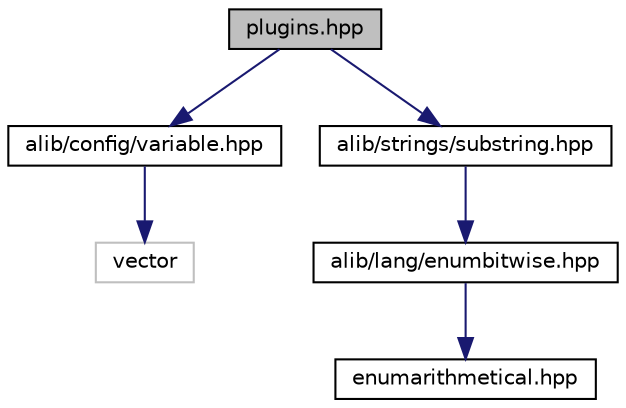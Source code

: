 digraph "plugins.hpp"
{
  edge [fontname="Helvetica",fontsize="10",labelfontname="Helvetica",labelfontsize="10"];
  node [fontname="Helvetica",fontsize="10",shape=record];
  Node0 [label="plugins.hpp",height=0.2,width=0.4,color="black", fillcolor="grey75", style="filled", fontcolor="black"];
  Node0 -> Node1 [color="midnightblue",fontsize="10",style="solid",fontname="Helvetica"];
  Node1 [label="alib/config/variable.hpp",height=0.2,width=0.4,color="black", fillcolor="white", style="filled",URL="$variable_8hpp.html"];
  Node1 -> Node2 [color="midnightblue",fontsize="10",style="solid",fontname="Helvetica"];
  Node2 [label="vector",height=0.2,width=0.4,color="grey75", fillcolor="white", style="filled"];
  Node0 -> Node3 [color="midnightblue",fontsize="10",style="solid",fontname="Helvetica"];
  Node3 [label="alib/strings/substring.hpp",height=0.2,width=0.4,color="black", fillcolor="white", style="filled",URL="$substring_8hpp.html"];
  Node3 -> Node4 [color="midnightblue",fontsize="10",style="solid",fontname="Helvetica"];
  Node4 [label="alib/lang/enumbitwise.hpp",height=0.2,width=0.4,color="black", fillcolor="white", style="filled",URL="$enumbitwise_8hpp.html"];
  Node4 -> Node5 [color="midnightblue",fontsize="10",style="solid",fontname="Helvetica"];
  Node5 [label="enumarithmetical.hpp",height=0.2,width=0.4,color="black", fillcolor="white", style="filled",URL="$enumarithmetical_8hpp.html"];
}
